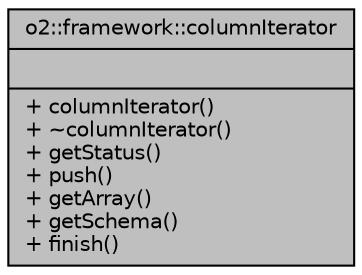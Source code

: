 digraph "o2::framework::columnIterator"
{
 // INTERACTIVE_SVG=YES
  bgcolor="transparent";
  edge [fontname="Helvetica",fontsize="10",labelfontname="Helvetica",labelfontsize="10"];
  node [fontname="Helvetica",fontsize="10",shape=record];
  Node1 [label="{o2::framework::columnIterator\n||+ columnIterator()\l+ ~columnIterator()\l+ getStatus()\l+ push()\l+ getArray()\l+ getSchema()\l+ finish()\l}",height=0.2,width=0.4,color="black", fillcolor="grey75", style="filled", fontcolor="black"];
}
